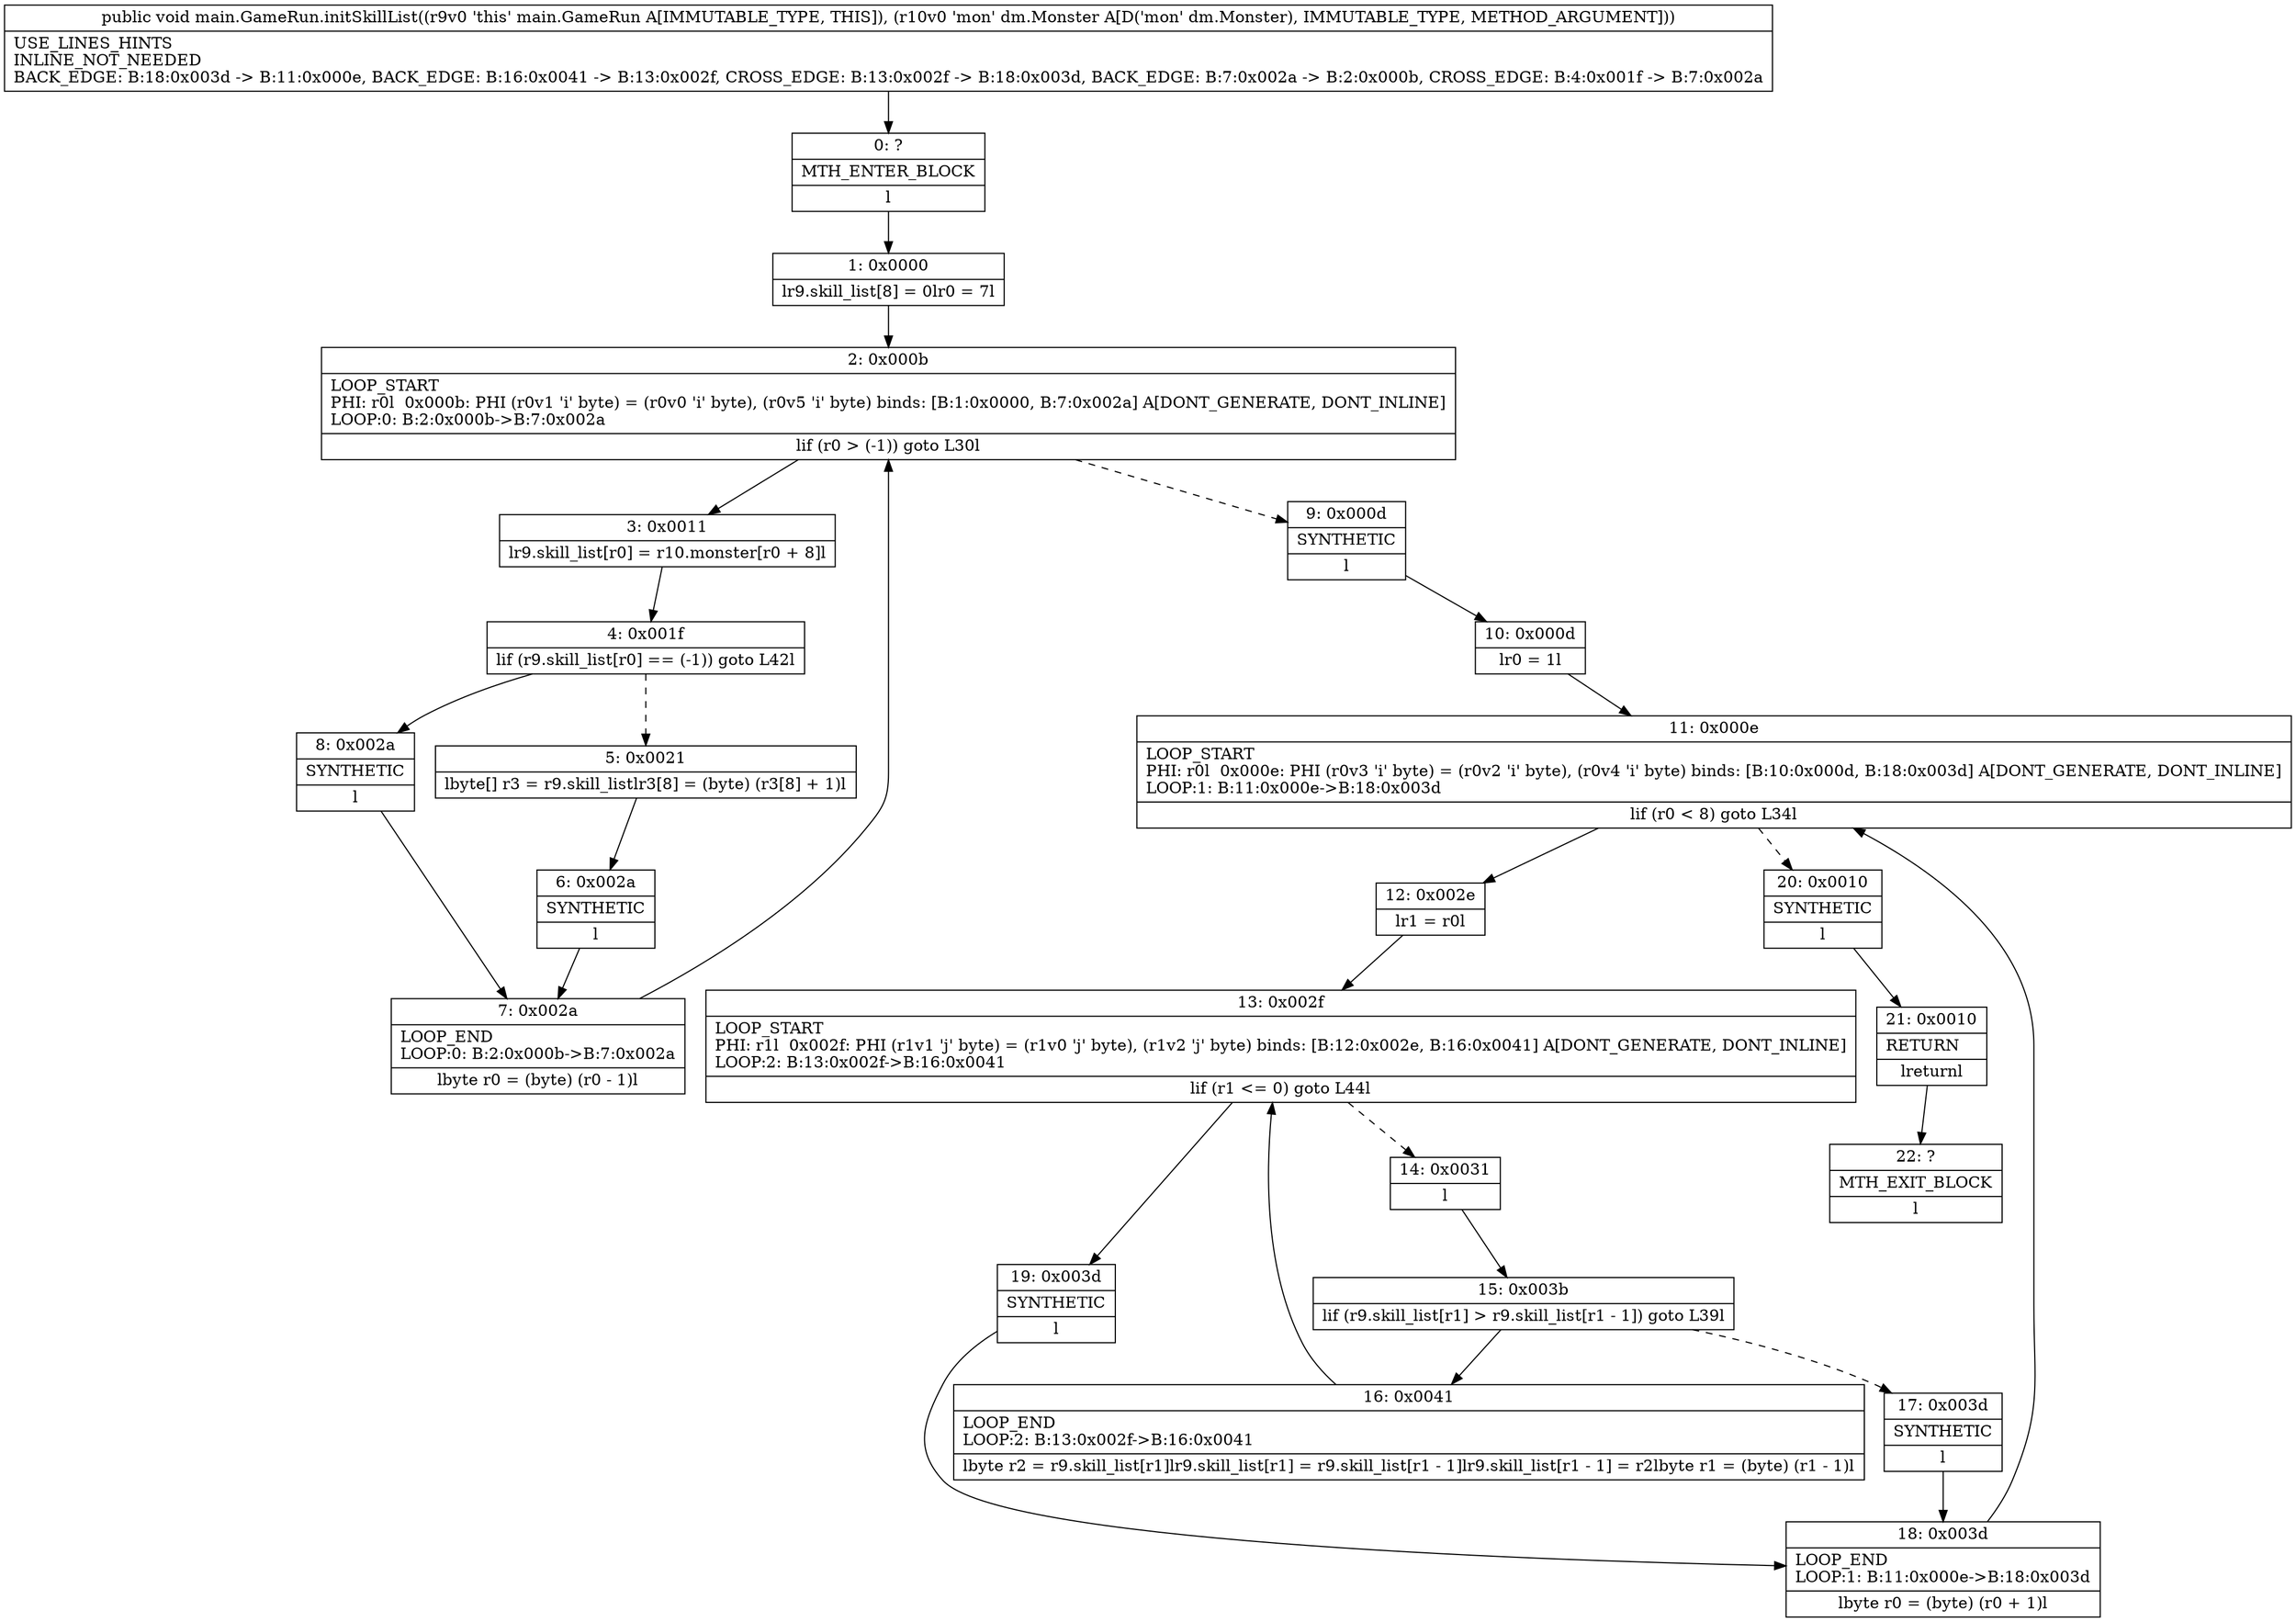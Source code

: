 digraph "CFG formain.GameRun.initSkillList(Ldm\/Monster;)V" {
Node_0 [shape=record,label="{0\:\ ?|MTH_ENTER_BLOCK\l|l}"];
Node_1 [shape=record,label="{1\:\ 0x0000|lr9.skill_list[8] = 0lr0 = 7l}"];
Node_2 [shape=record,label="{2\:\ 0x000b|LOOP_START\lPHI: r0l  0x000b: PHI (r0v1 'i' byte) = (r0v0 'i' byte), (r0v5 'i' byte) binds: [B:1:0x0000, B:7:0x002a] A[DONT_GENERATE, DONT_INLINE]\lLOOP:0: B:2:0x000b\-\>B:7:0x002a\l|lif (r0 \> (\-1)) goto L30l}"];
Node_3 [shape=record,label="{3\:\ 0x0011|lr9.skill_list[r0] = r10.monster[r0 + 8]l}"];
Node_4 [shape=record,label="{4\:\ 0x001f|lif (r9.skill_list[r0] == (\-1)) goto L42l}"];
Node_5 [shape=record,label="{5\:\ 0x0021|lbyte[] r3 = r9.skill_listlr3[8] = (byte) (r3[8] + 1)l}"];
Node_6 [shape=record,label="{6\:\ 0x002a|SYNTHETIC\l|l}"];
Node_7 [shape=record,label="{7\:\ 0x002a|LOOP_END\lLOOP:0: B:2:0x000b\-\>B:7:0x002a\l|lbyte r0 = (byte) (r0 \- 1)l}"];
Node_8 [shape=record,label="{8\:\ 0x002a|SYNTHETIC\l|l}"];
Node_9 [shape=record,label="{9\:\ 0x000d|SYNTHETIC\l|l}"];
Node_10 [shape=record,label="{10\:\ 0x000d|lr0 = 1l}"];
Node_11 [shape=record,label="{11\:\ 0x000e|LOOP_START\lPHI: r0l  0x000e: PHI (r0v3 'i' byte) = (r0v2 'i' byte), (r0v4 'i' byte) binds: [B:10:0x000d, B:18:0x003d] A[DONT_GENERATE, DONT_INLINE]\lLOOP:1: B:11:0x000e\-\>B:18:0x003d\l|lif (r0 \< 8) goto L34l}"];
Node_12 [shape=record,label="{12\:\ 0x002e|lr1 = r0l}"];
Node_13 [shape=record,label="{13\:\ 0x002f|LOOP_START\lPHI: r1l  0x002f: PHI (r1v1 'j' byte) = (r1v0 'j' byte), (r1v2 'j' byte) binds: [B:12:0x002e, B:16:0x0041] A[DONT_GENERATE, DONT_INLINE]\lLOOP:2: B:13:0x002f\-\>B:16:0x0041\l|lif (r1 \<= 0) goto L44l}"];
Node_14 [shape=record,label="{14\:\ 0x0031|l}"];
Node_15 [shape=record,label="{15\:\ 0x003b|lif (r9.skill_list[r1] \> r9.skill_list[r1 \- 1]) goto L39l}"];
Node_16 [shape=record,label="{16\:\ 0x0041|LOOP_END\lLOOP:2: B:13:0x002f\-\>B:16:0x0041\l|lbyte r2 = r9.skill_list[r1]lr9.skill_list[r1] = r9.skill_list[r1 \- 1]lr9.skill_list[r1 \- 1] = r2lbyte r1 = (byte) (r1 \- 1)l}"];
Node_17 [shape=record,label="{17\:\ 0x003d|SYNTHETIC\l|l}"];
Node_18 [shape=record,label="{18\:\ 0x003d|LOOP_END\lLOOP:1: B:11:0x000e\-\>B:18:0x003d\l|lbyte r0 = (byte) (r0 + 1)l}"];
Node_19 [shape=record,label="{19\:\ 0x003d|SYNTHETIC\l|l}"];
Node_20 [shape=record,label="{20\:\ 0x0010|SYNTHETIC\l|l}"];
Node_21 [shape=record,label="{21\:\ 0x0010|RETURN\l|lreturnl}"];
Node_22 [shape=record,label="{22\:\ ?|MTH_EXIT_BLOCK\l|l}"];
MethodNode[shape=record,label="{public void main.GameRun.initSkillList((r9v0 'this' main.GameRun A[IMMUTABLE_TYPE, THIS]), (r10v0 'mon' dm.Monster A[D('mon' dm.Monster), IMMUTABLE_TYPE, METHOD_ARGUMENT]))  | USE_LINES_HINTS\lINLINE_NOT_NEEDED\lBACK_EDGE: B:18:0x003d \-\> B:11:0x000e, BACK_EDGE: B:16:0x0041 \-\> B:13:0x002f, CROSS_EDGE: B:13:0x002f \-\> B:18:0x003d, BACK_EDGE: B:7:0x002a \-\> B:2:0x000b, CROSS_EDGE: B:4:0x001f \-\> B:7:0x002a\l}"];
MethodNode -> Node_0;
Node_0 -> Node_1;
Node_1 -> Node_2;
Node_2 -> Node_3;
Node_2 -> Node_9[style=dashed];
Node_3 -> Node_4;
Node_4 -> Node_5[style=dashed];
Node_4 -> Node_8;
Node_5 -> Node_6;
Node_6 -> Node_7;
Node_7 -> Node_2;
Node_8 -> Node_7;
Node_9 -> Node_10;
Node_10 -> Node_11;
Node_11 -> Node_12;
Node_11 -> Node_20[style=dashed];
Node_12 -> Node_13;
Node_13 -> Node_14[style=dashed];
Node_13 -> Node_19;
Node_14 -> Node_15;
Node_15 -> Node_16;
Node_15 -> Node_17[style=dashed];
Node_16 -> Node_13;
Node_17 -> Node_18;
Node_18 -> Node_11;
Node_19 -> Node_18;
Node_20 -> Node_21;
Node_21 -> Node_22;
}

